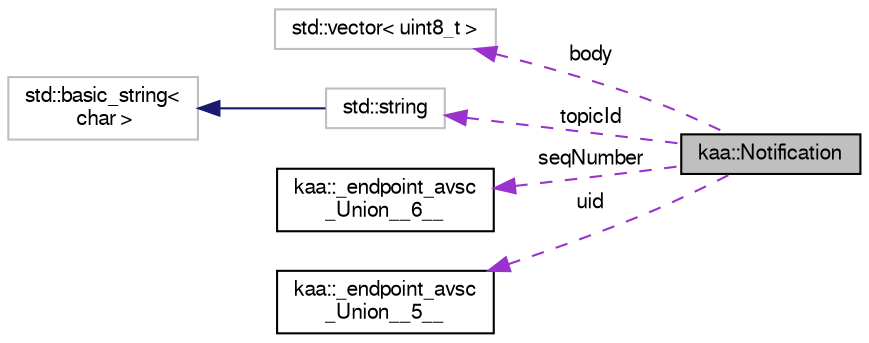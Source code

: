 digraph "kaa::Notification"
{
  bgcolor="transparent";
  edge [fontname="FreeSans",fontsize="10",labelfontname="FreeSans",labelfontsize="10"];
  node [fontname="FreeSans",fontsize="10",shape=record];
  rankdir="LR";
  Node1 [label="kaa::Notification",height=0.2,width=0.4,color="black", fillcolor="grey75", style="filled" fontcolor="black"];
  Node2 -> Node1 [dir="back",color="darkorchid3",fontsize="10",style="dashed",label=" body" ,fontname="FreeSans"];
  Node2 [label="std::vector\< uint8_t \>",height=0.2,width=0.4,color="grey75"];
  Node3 -> Node1 [dir="back",color="darkorchid3",fontsize="10",style="dashed",label=" topicId" ,fontname="FreeSans"];
  Node3 [label="std::string",height=0.2,width=0.4,color="grey75",tooltip="STL class. "];
  Node4 -> Node3 [dir="back",color="midnightblue",fontsize="10",style="solid",fontname="FreeSans"];
  Node4 [label="std::basic_string\<\l char \>",height=0.2,width=0.4,color="grey75",tooltip="STL class. "];
  Node5 -> Node1 [dir="back",color="darkorchid3",fontsize="10",style="dashed",label=" seqNumber" ,fontname="FreeSans"];
  Node5 [label="kaa::_endpoint_avsc\l_Union__6__",height=0.2,width=0.4,color="black",URL="$structkaa_1_1__endpoint__avsc__Union____6____.html"];
  Node6 -> Node1 [dir="back",color="darkorchid3",fontsize="10",style="dashed",label=" uid" ,fontname="FreeSans"];
  Node6 [label="kaa::_endpoint_avsc\l_Union__5__",height=0.2,width=0.4,color="black",URL="$structkaa_1_1__endpoint__avsc__Union____5____.html"];
}
